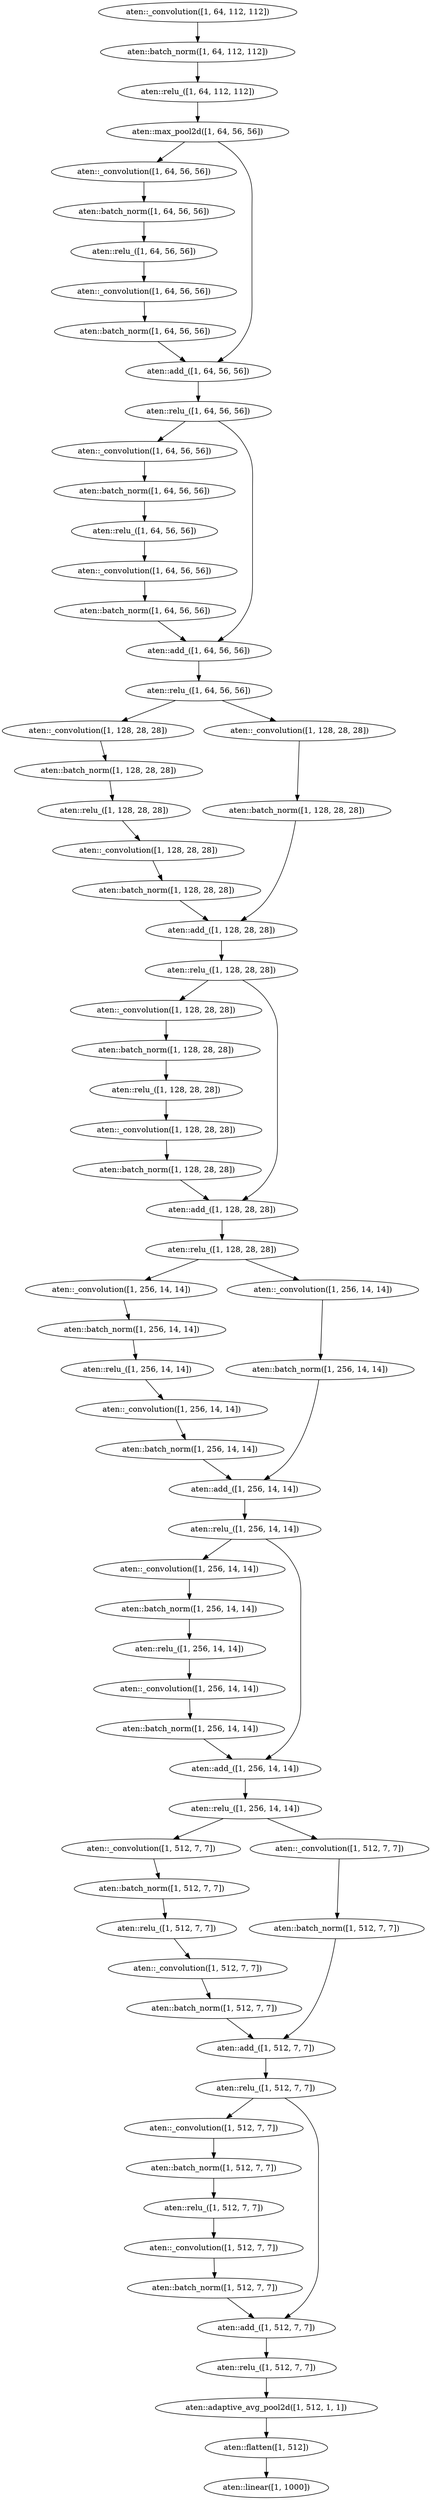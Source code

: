 digraph {
	input1 [label="aten::_convolution([1, 64, 112, 112])"]
	input3 [label="aten::batch_norm([1, 64, 112, 112])"]
	input5 [label="aten::relu_([1, 64, 112, 112])"]
	input7 [label="aten::max_pool2d([1, 64, 56, 56])"]
	input9 [label="aten::_convolution([1, 64, 56, 56])"]
	input11 [label="aten::batch_norm([1, 64, 56, 56])"]
	input13 [label="aten::relu_([1, 64, 56, 56])"]
	input15 [label="aten::_convolution([1, 64, 56, 56])"]
	out1 [label="aten::batch_norm([1, 64, 56, 56])"]
	input17 [label="aten::add_([1, 64, 56, 56])"]
	input19 [label="aten::relu_([1, 64, 56, 56])"]
	input21 [label="aten::_convolution([1, 64, 56, 56])"]
	input23 [label="aten::batch_norm([1, 64, 56, 56])"]
	input25 [label="aten::relu_([1, 64, 56, 56])"]
	input27 [label="aten::_convolution([1, 64, 56, 56])"]
	out3 [label="aten::batch_norm([1, 64, 56, 56])"]
	input29 [label="aten::add_([1, 64, 56, 56])"]
	input31 [label="aten::relu_([1, 64, 56, 56])"]
	input33 [label="aten::_convolution([1, 128, 28, 28])"]
	input35 [label="aten::batch_norm([1, 128, 28, 28])"]
	input37 [label="aten::relu_([1, 128, 28, 28])"]
	input39 [label="aten::_convolution([1, 128, 28, 28])"]
	out5 [label="aten::batch_norm([1, 128, 28, 28])"]
	input41 [label="aten::_convolution([1, 128, 28, 28])"]
	identity1 [label="aten::batch_norm([1, 128, 28, 28])"]
	input43 [label="aten::add_([1, 128, 28, 28])"]
	input45 [label="aten::relu_([1, 128, 28, 28])"]
	input47 [label="aten::_convolution([1, 128, 28, 28])"]
	input49 [label="aten::batch_norm([1, 128, 28, 28])"]
	input51 [label="aten::relu_([1, 128, 28, 28])"]
	input53 [label="aten::_convolution([1, 128, 28, 28])"]
	out7 [label="aten::batch_norm([1, 128, 28, 28])"]
	input55 [label="aten::add_([1, 128, 28, 28])"]
	input57 [label="aten::relu_([1, 128, 28, 28])"]
	input59 [label="aten::_convolution([1, 256, 14, 14])"]
	input61 [label="aten::batch_norm([1, 256, 14, 14])"]
	input63 [label="aten::relu_([1, 256, 14, 14])"]
	input65 [label="aten::_convolution([1, 256, 14, 14])"]
	out9 [label="aten::batch_norm([1, 256, 14, 14])"]
	input67 [label="aten::_convolution([1, 256, 14, 14])"]
	identity3 [label="aten::batch_norm([1, 256, 14, 14])"]
	input69 [label="aten::add_([1, 256, 14, 14])"]
	input71 [label="aten::relu_([1, 256, 14, 14])"]
	input73 [label="aten::_convolution([1, 256, 14, 14])"]
	input75 [label="aten::batch_norm([1, 256, 14, 14])"]
	input77 [label="aten::relu_([1, 256, 14, 14])"]
	input79 [label="aten::_convolution([1, 256, 14, 14])"]
	out11 [label="aten::batch_norm([1, 256, 14, 14])"]
	input81 [label="aten::add_([1, 256, 14, 14])"]
	input83 [label="aten::relu_([1, 256, 14, 14])"]
	input85 [label="aten::_convolution([1, 512, 7, 7])"]
	input87 [label="aten::batch_norm([1, 512, 7, 7])"]
	input89 [label="aten::relu_([1, 512, 7, 7])"]
	input91 [label="aten::_convolution([1, 512, 7, 7])"]
	out13 [label="aten::batch_norm([1, 512, 7, 7])"]
	input93 [label="aten::_convolution([1, 512, 7, 7])"]
	identity [label="aten::batch_norm([1, 512, 7, 7])"]
	input95 [label="aten::add_([1, 512, 7, 7])"]
	input97 [label="aten::relu_([1, 512, 7, 7])"]
	input99 [label="aten::_convolution([1, 512, 7, 7])"]
	input101 [label="aten::batch_norm([1, 512, 7, 7])"]
	input103 [label="aten::relu_([1, 512, 7, 7])"]
	input105 [label="aten::_convolution([1, 512, 7, 7])"]
	out [label="aten::batch_norm([1, 512, 7, 7])"]
	input107 [label="aten::add_([1, 512, 7, 7])"]
	input109 [label="aten::relu_([1, 512, 7, 7])"]
	x [label="aten::adaptive_avg_pool2d([1, 512, 1, 1])"]
	input [label="aten::flatten([1, 512])"]
	382 [label="aten::linear([1, 1000])"]
	input1 -> input3
	input3 -> input5
	input5 -> input7
	input7 -> input9
	input7 -> input17
	input9 -> input11
	input11 -> input13
	input13 -> input15
	input15 -> out1
	out1 -> input17
	input17 -> input19
	input19 -> input21
	input19 -> input29
	input21 -> input23
	input23 -> input25
	input25 -> input27
	input27 -> out3
	out3 -> input29
	input29 -> input31
	input31 -> input33
	input31 -> input41
	input33 -> input35
	input35 -> input37
	input37 -> input39
	input39 -> out5
	out5 -> input43
	input41 -> identity1
	identity1 -> input43
	input43 -> input45
	input45 -> input47
	input45 -> input55
	input47 -> input49
	input49 -> input51
	input51 -> input53
	input53 -> out7
	out7 -> input55
	input55 -> input57
	input57 -> input59
	input57 -> input67
	input59 -> input61
	input61 -> input63
	input63 -> input65
	input65 -> out9
	out9 -> input69
	input67 -> identity3
	identity3 -> input69
	input69 -> input71
	input71 -> input73
	input71 -> input81
	input73 -> input75
	input75 -> input77
	input77 -> input79
	input79 -> out11
	out11 -> input81
	input81 -> input83
	input83 -> input85
	input83 -> input93
	input85 -> input87
	input87 -> input89
	input89 -> input91
	input91 -> out13
	out13 -> input95
	input93 -> identity
	identity -> input95
	input95 -> input97
	input97 -> input99
	input97 -> input107
	input99 -> input101
	input101 -> input103
	input103 -> input105
	input105 -> out
	out -> input107
	input107 -> input109
	input109 -> x
	x -> input
	input -> 382
}
